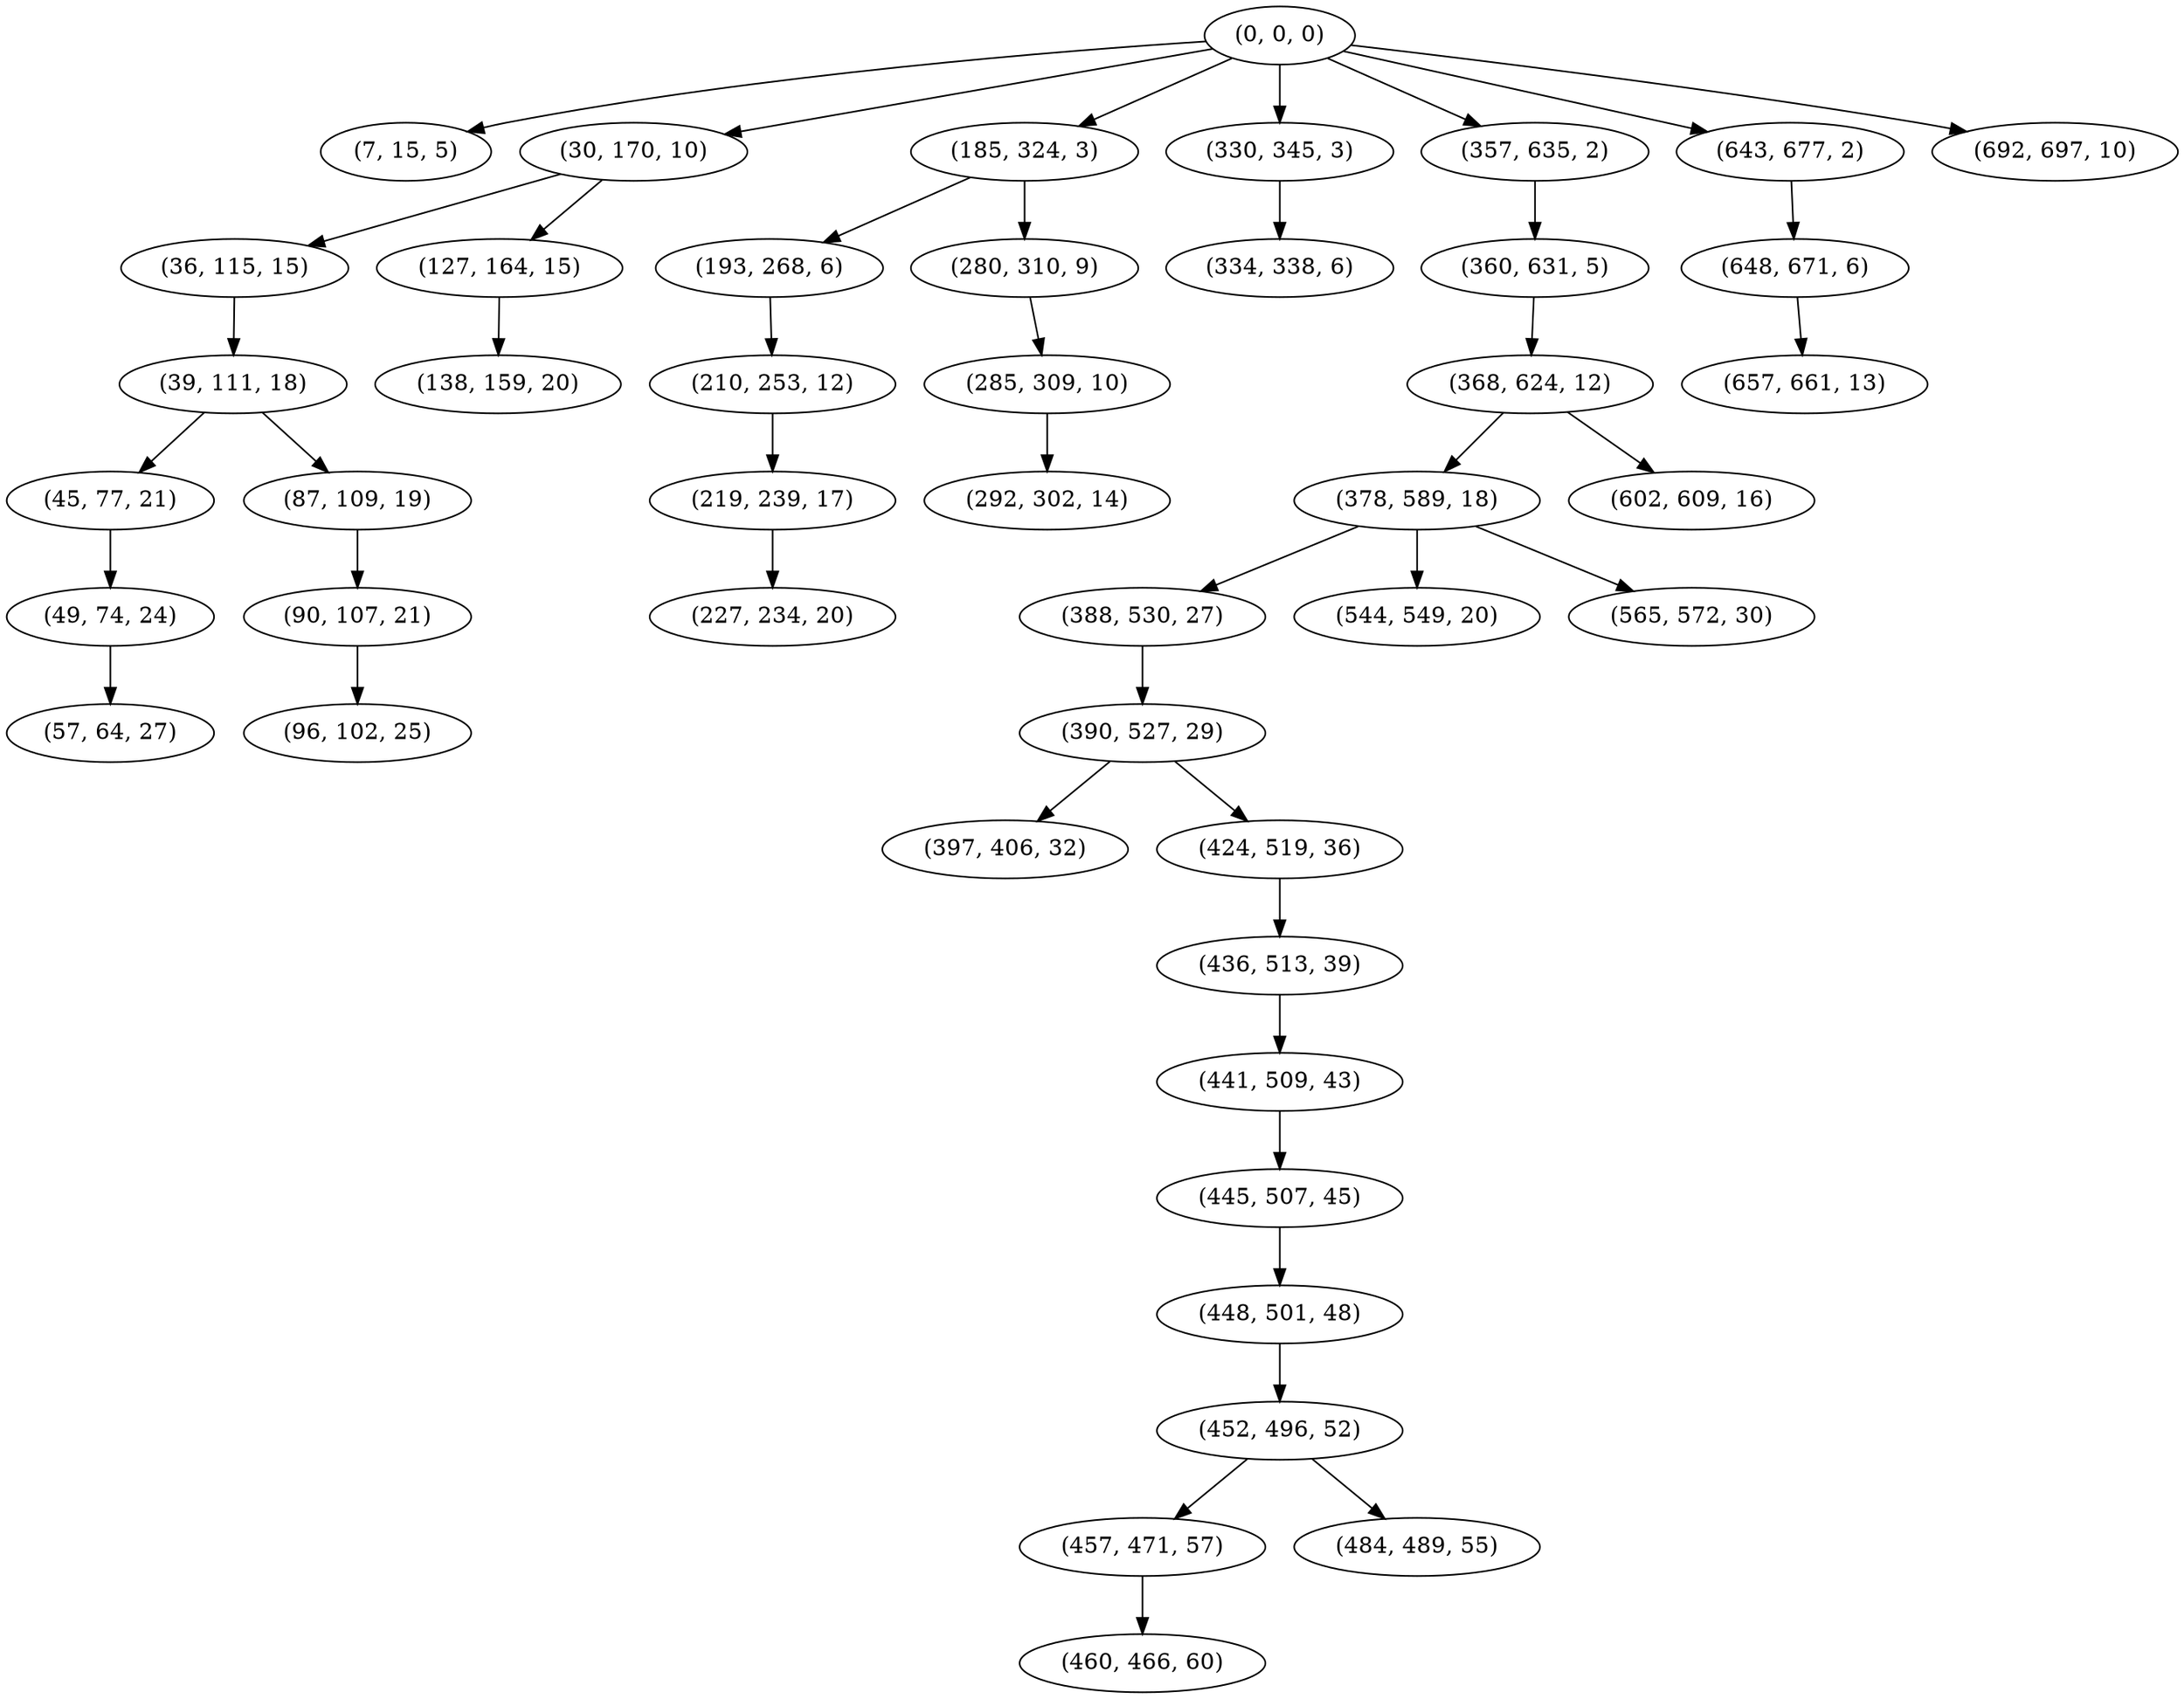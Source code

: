 digraph tree {
    "(0, 0, 0)";
    "(7, 15, 5)";
    "(30, 170, 10)";
    "(36, 115, 15)";
    "(39, 111, 18)";
    "(45, 77, 21)";
    "(49, 74, 24)";
    "(57, 64, 27)";
    "(87, 109, 19)";
    "(90, 107, 21)";
    "(96, 102, 25)";
    "(127, 164, 15)";
    "(138, 159, 20)";
    "(185, 324, 3)";
    "(193, 268, 6)";
    "(210, 253, 12)";
    "(219, 239, 17)";
    "(227, 234, 20)";
    "(280, 310, 9)";
    "(285, 309, 10)";
    "(292, 302, 14)";
    "(330, 345, 3)";
    "(334, 338, 6)";
    "(357, 635, 2)";
    "(360, 631, 5)";
    "(368, 624, 12)";
    "(378, 589, 18)";
    "(388, 530, 27)";
    "(390, 527, 29)";
    "(397, 406, 32)";
    "(424, 519, 36)";
    "(436, 513, 39)";
    "(441, 509, 43)";
    "(445, 507, 45)";
    "(448, 501, 48)";
    "(452, 496, 52)";
    "(457, 471, 57)";
    "(460, 466, 60)";
    "(484, 489, 55)";
    "(544, 549, 20)";
    "(565, 572, 30)";
    "(602, 609, 16)";
    "(643, 677, 2)";
    "(648, 671, 6)";
    "(657, 661, 13)";
    "(692, 697, 10)";
    "(0, 0, 0)" -> "(7, 15, 5)";
    "(0, 0, 0)" -> "(30, 170, 10)";
    "(0, 0, 0)" -> "(185, 324, 3)";
    "(0, 0, 0)" -> "(330, 345, 3)";
    "(0, 0, 0)" -> "(357, 635, 2)";
    "(0, 0, 0)" -> "(643, 677, 2)";
    "(0, 0, 0)" -> "(692, 697, 10)";
    "(30, 170, 10)" -> "(36, 115, 15)";
    "(30, 170, 10)" -> "(127, 164, 15)";
    "(36, 115, 15)" -> "(39, 111, 18)";
    "(39, 111, 18)" -> "(45, 77, 21)";
    "(39, 111, 18)" -> "(87, 109, 19)";
    "(45, 77, 21)" -> "(49, 74, 24)";
    "(49, 74, 24)" -> "(57, 64, 27)";
    "(87, 109, 19)" -> "(90, 107, 21)";
    "(90, 107, 21)" -> "(96, 102, 25)";
    "(127, 164, 15)" -> "(138, 159, 20)";
    "(185, 324, 3)" -> "(193, 268, 6)";
    "(185, 324, 3)" -> "(280, 310, 9)";
    "(193, 268, 6)" -> "(210, 253, 12)";
    "(210, 253, 12)" -> "(219, 239, 17)";
    "(219, 239, 17)" -> "(227, 234, 20)";
    "(280, 310, 9)" -> "(285, 309, 10)";
    "(285, 309, 10)" -> "(292, 302, 14)";
    "(330, 345, 3)" -> "(334, 338, 6)";
    "(357, 635, 2)" -> "(360, 631, 5)";
    "(360, 631, 5)" -> "(368, 624, 12)";
    "(368, 624, 12)" -> "(378, 589, 18)";
    "(368, 624, 12)" -> "(602, 609, 16)";
    "(378, 589, 18)" -> "(388, 530, 27)";
    "(378, 589, 18)" -> "(544, 549, 20)";
    "(378, 589, 18)" -> "(565, 572, 30)";
    "(388, 530, 27)" -> "(390, 527, 29)";
    "(390, 527, 29)" -> "(397, 406, 32)";
    "(390, 527, 29)" -> "(424, 519, 36)";
    "(424, 519, 36)" -> "(436, 513, 39)";
    "(436, 513, 39)" -> "(441, 509, 43)";
    "(441, 509, 43)" -> "(445, 507, 45)";
    "(445, 507, 45)" -> "(448, 501, 48)";
    "(448, 501, 48)" -> "(452, 496, 52)";
    "(452, 496, 52)" -> "(457, 471, 57)";
    "(452, 496, 52)" -> "(484, 489, 55)";
    "(457, 471, 57)" -> "(460, 466, 60)";
    "(643, 677, 2)" -> "(648, 671, 6)";
    "(648, 671, 6)" -> "(657, 661, 13)";
}
